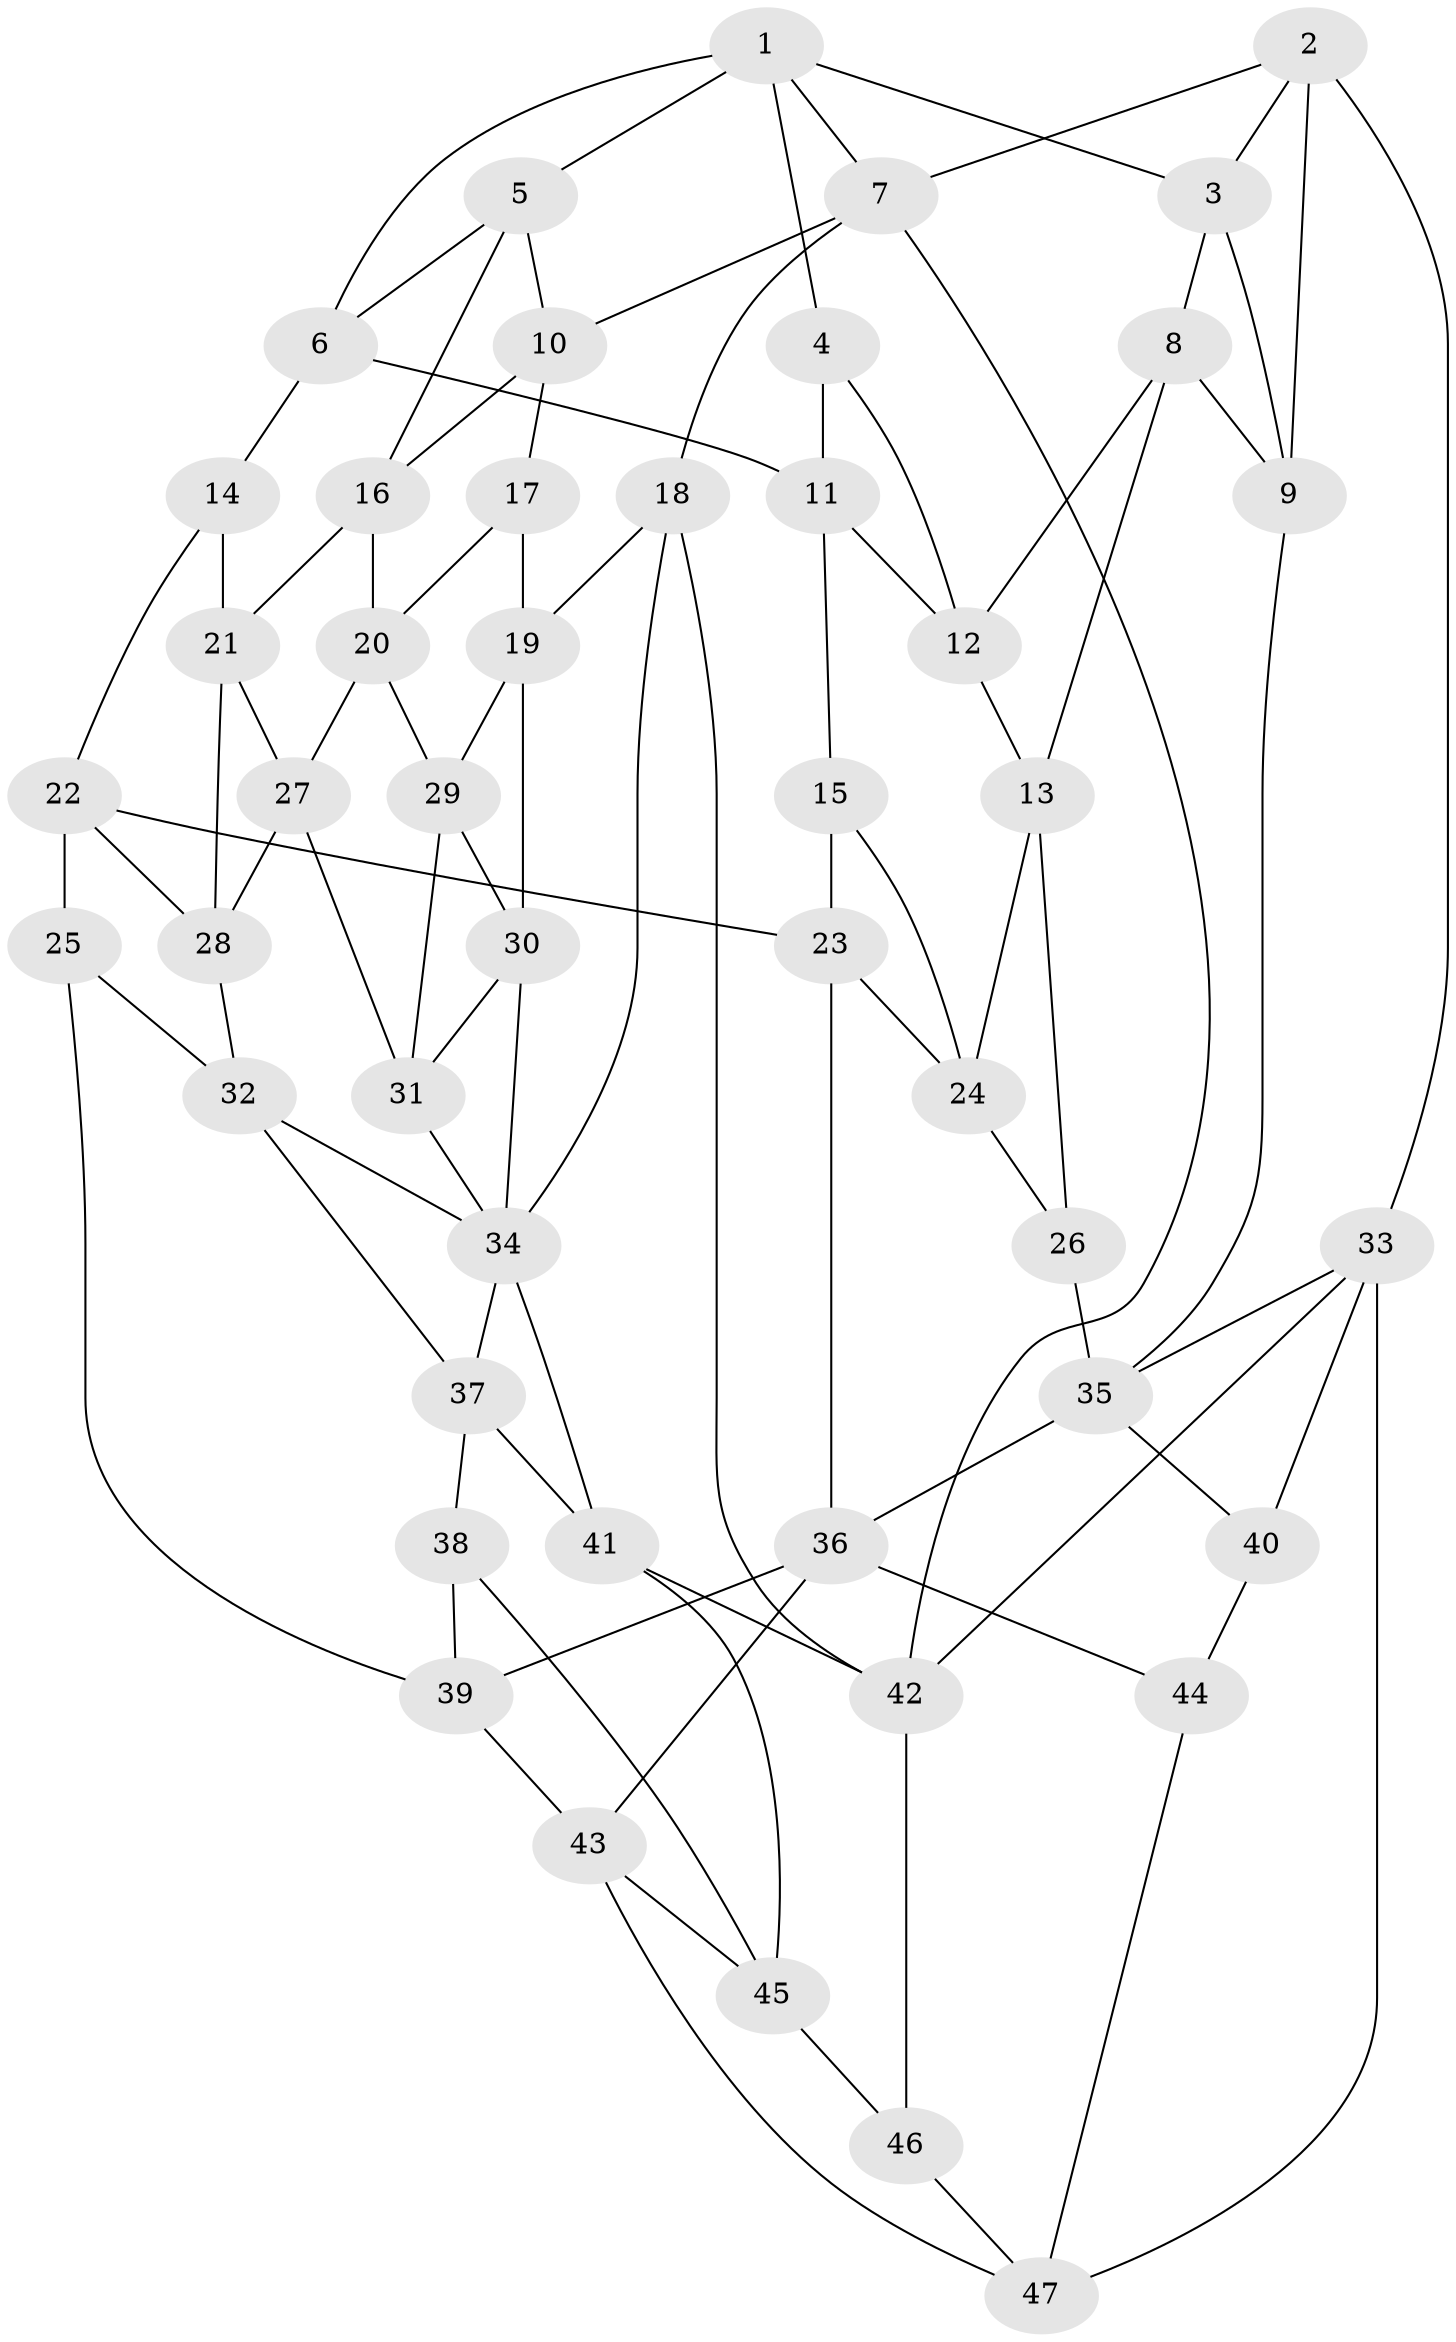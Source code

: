// original degree distribution, {3: 0.02127659574468085, 4: 0.18085106382978725, 5: 0.6382978723404256, 6: 0.1595744680851064}
// Generated by graph-tools (version 1.1) at 2025/27/03/09/25 03:27:04]
// undirected, 47 vertices, 93 edges
graph export_dot {
graph [start="1"]
  node [color=gray90,style=filled];
  1;
  2;
  3;
  4;
  5;
  6;
  7;
  8;
  9;
  10;
  11;
  12;
  13;
  14;
  15;
  16;
  17;
  18;
  19;
  20;
  21;
  22;
  23;
  24;
  25;
  26;
  27;
  28;
  29;
  30;
  31;
  32;
  33;
  34;
  35;
  36;
  37;
  38;
  39;
  40;
  41;
  42;
  43;
  44;
  45;
  46;
  47;
  1 -- 3 [weight=1.0];
  1 -- 4 [weight=1.0];
  1 -- 5 [weight=1.0];
  1 -- 6 [weight=1.0];
  1 -- 7 [weight=1.0];
  2 -- 3 [weight=1.0];
  2 -- 7 [weight=1.0];
  2 -- 9 [weight=1.0];
  2 -- 33 [weight=1.0];
  3 -- 8 [weight=1.0];
  3 -- 9 [weight=1.0];
  4 -- 11 [weight=1.0];
  4 -- 12 [weight=1.0];
  5 -- 6 [weight=1.0];
  5 -- 10 [weight=1.0];
  5 -- 16 [weight=1.0];
  6 -- 11 [weight=1.0];
  6 -- 14 [weight=1.0];
  7 -- 10 [weight=1.0];
  7 -- 18 [weight=1.0];
  7 -- 42 [weight=1.0];
  8 -- 9 [weight=1.0];
  8 -- 12 [weight=1.0];
  8 -- 13 [weight=1.0];
  9 -- 35 [weight=1.0];
  10 -- 16 [weight=1.0];
  10 -- 17 [weight=1.0];
  11 -- 12 [weight=1.0];
  11 -- 15 [weight=1.0];
  12 -- 13 [weight=1.0];
  13 -- 24 [weight=1.0];
  13 -- 26 [weight=1.0];
  14 -- 21 [weight=1.0];
  14 -- 22 [weight=1.0];
  15 -- 23 [weight=1.0];
  15 -- 24 [weight=1.0];
  16 -- 20 [weight=1.0];
  16 -- 21 [weight=1.0];
  17 -- 19 [weight=1.0];
  17 -- 20 [weight=1.0];
  18 -- 19 [weight=1.0];
  18 -- 34 [weight=1.0];
  18 -- 42 [weight=1.0];
  19 -- 29 [weight=1.0];
  19 -- 30 [weight=1.0];
  20 -- 27 [weight=1.0];
  20 -- 29 [weight=1.0];
  21 -- 27 [weight=1.0];
  21 -- 28 [weight=1.0];
  22 -- 23 [weight=1.0];
  22 -- 25 [weight=1.0];
  22 -- 28 [weight=1.0];
  23 -- 24 [weight=1.0];
  23 -- 36 [weight=1.0];
  24 -- 26 [weight=1.0];
  25 -- 32 [weight=1.0];
  25 -- 39 [weight=1.0];
  26 -- 35 [weight=2.0];
  27 -- 28 [weight=1.0];
  27 -- 31 [weight=1.0];
  28 -- 32 [weight=1.0];
  29 -- 30 [weight=1.0];
  29 -- 31 [weight=1.0];
  30 -- 31 [weight=1.0];
  30 -- 34 [weight=1.0];
  31 -- 34 [weight=1.0];
  32 -- 34 [weight=1.0];
  32 -- 37 [weight=1.0];
  33 -- 35 [weight=1.0];
  33 -- 40 [weight=1.0];
  33 -- 42 [weight=1.0];
  33 -- 47 [weight=1.0];
  34 -- 37 [weight=1.0];
  34 -- 41 [weight=1.0];
  35 -- 36 [weight=1.0];
  35 -- 40 [weight=1.0];
  36 -- 39 [weight=1.0];
  36 -- 43 [weight=1.0];
  36 -- 44 [weight=1.0];
  37 -- 38 [weight=1.0];
  37 -- 41 [weight=1.0];
  38 -- 39 [weight=1.0];
  38 -- 45 [weight=1.0];
  39 -- 43 [weight=1.0];
  40 -- 44 [weight=2.0];
  41 -- 42 [weight=1.0];
  41 -- 45 [weight=1.0];
  42 -- 46 [weight=1.0];
  43 -- 45 [weight=1.0];
  43 -- 47 [weight=1.0];
  44 -- 47 [weight=1.0];
  45 -- 46 [weight=1.0];
  46 -- 47 [weight=1.0];
}
